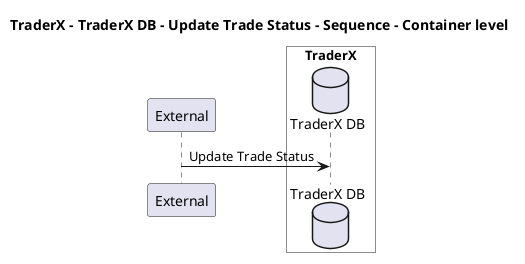 @startuml

title TraderX - TraderX DB - Update Trade Status - Sequence - Container level

participant "External" as C4InterFlow.SoftwareSystems.ExternalSystem

box "TraderX" #White
    database "TraderX DB" as TraderX.SoftwareSystems.TraderX.Containers.TraderXDB
end box


C4InterFlow.SoftwareSystems.ExternalSystem -> TraderX.SoftwareSystems.TraderX.Containers.TraderXDB : Update Trade Status


@enduml
